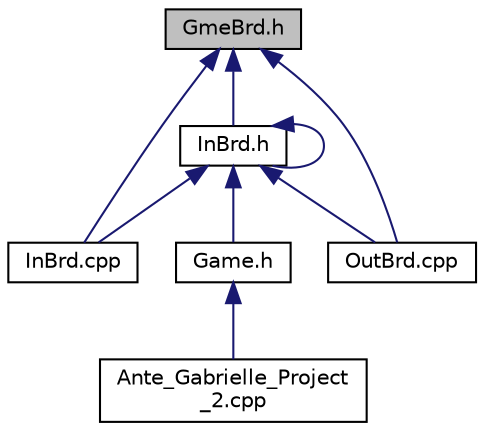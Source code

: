 digraph "GmeBrd.h"
{
 // INTERACTIVE_SVG=YES
 // LATEX_PDF_SIZE
  edge [fontname="Helvetica",fontsize="10",labelfontname="Helvetica",labelfontsize="10"];
  node [fontname="Helvetica",fontsize="10",shape=record];
  Node1 [label="GmeBrd.h",height=0.2,width=0.4,color="black", fillcolor="grey75", style="filled", fontcolor="black",tooltip=" "];
  Node1 -> Node2 [dir="back",color="midnightblue",fontsize="10",style="solid"];
  Node2 [label="InBrd.h",height=0.2,width=0.4,color="black", fillcolor="white", style="filled",URL="$d3/d4b/_in_brd_8h.html",tooltip=" "];
  Node2 -> Node3 [dir="back",color="midnightblue",fontsize="10",style="solid"];
  Node3 [label="Game.h",height=0.2,width=0.4,color="black", fillcolor="white", style="filled",URL="$d9/dcd/_game_8h.html",tooltip=" "];
  Node3 -> Node4 [dir="back",color="midnightblue",fontsize="10",style="solid"];
  Node4 [label="Ante_Gabrielle_Project\l_2.cpp",height=0.2,width=0.4,color="black", fillcolor="white", style="filled",URL="$d6/d4d/_ante___gabrielle___project__2_8cpp.html",tooltip=" "];
  Node2 -> Node2 [dir="back",color="midnightblue",fontsize="10",style="solid"];
  Node2 -> Node5 [dir="back",color="midnightblue",fontsize="10",style="solid"];
  Node5 [label="InBrd.cpp",height=0.2,width=0.4,color="black", fillcolor="white", style="filled",URL="$d5/d35/_in_brd_8cpp.html",tooltip=" "];
  Node2 -> Node6 [dir="back",color="midnightblue",fontsize="10",style="solid"];
  Node6 [label="OutBrd.cpp",height=0.2,width=0.4,color="black", fillcolor="white", style="filled",URL="$da/df8/_out_brd_8cpp.html",tooltip=" "];
  Node1 -> Node5 [dir="back",color="midnightblue",fontsize="10",style="solid"];
  Node1 -> Node6 [dir="back",color="midnightblue",fontsize="10",style="solid"];
}
